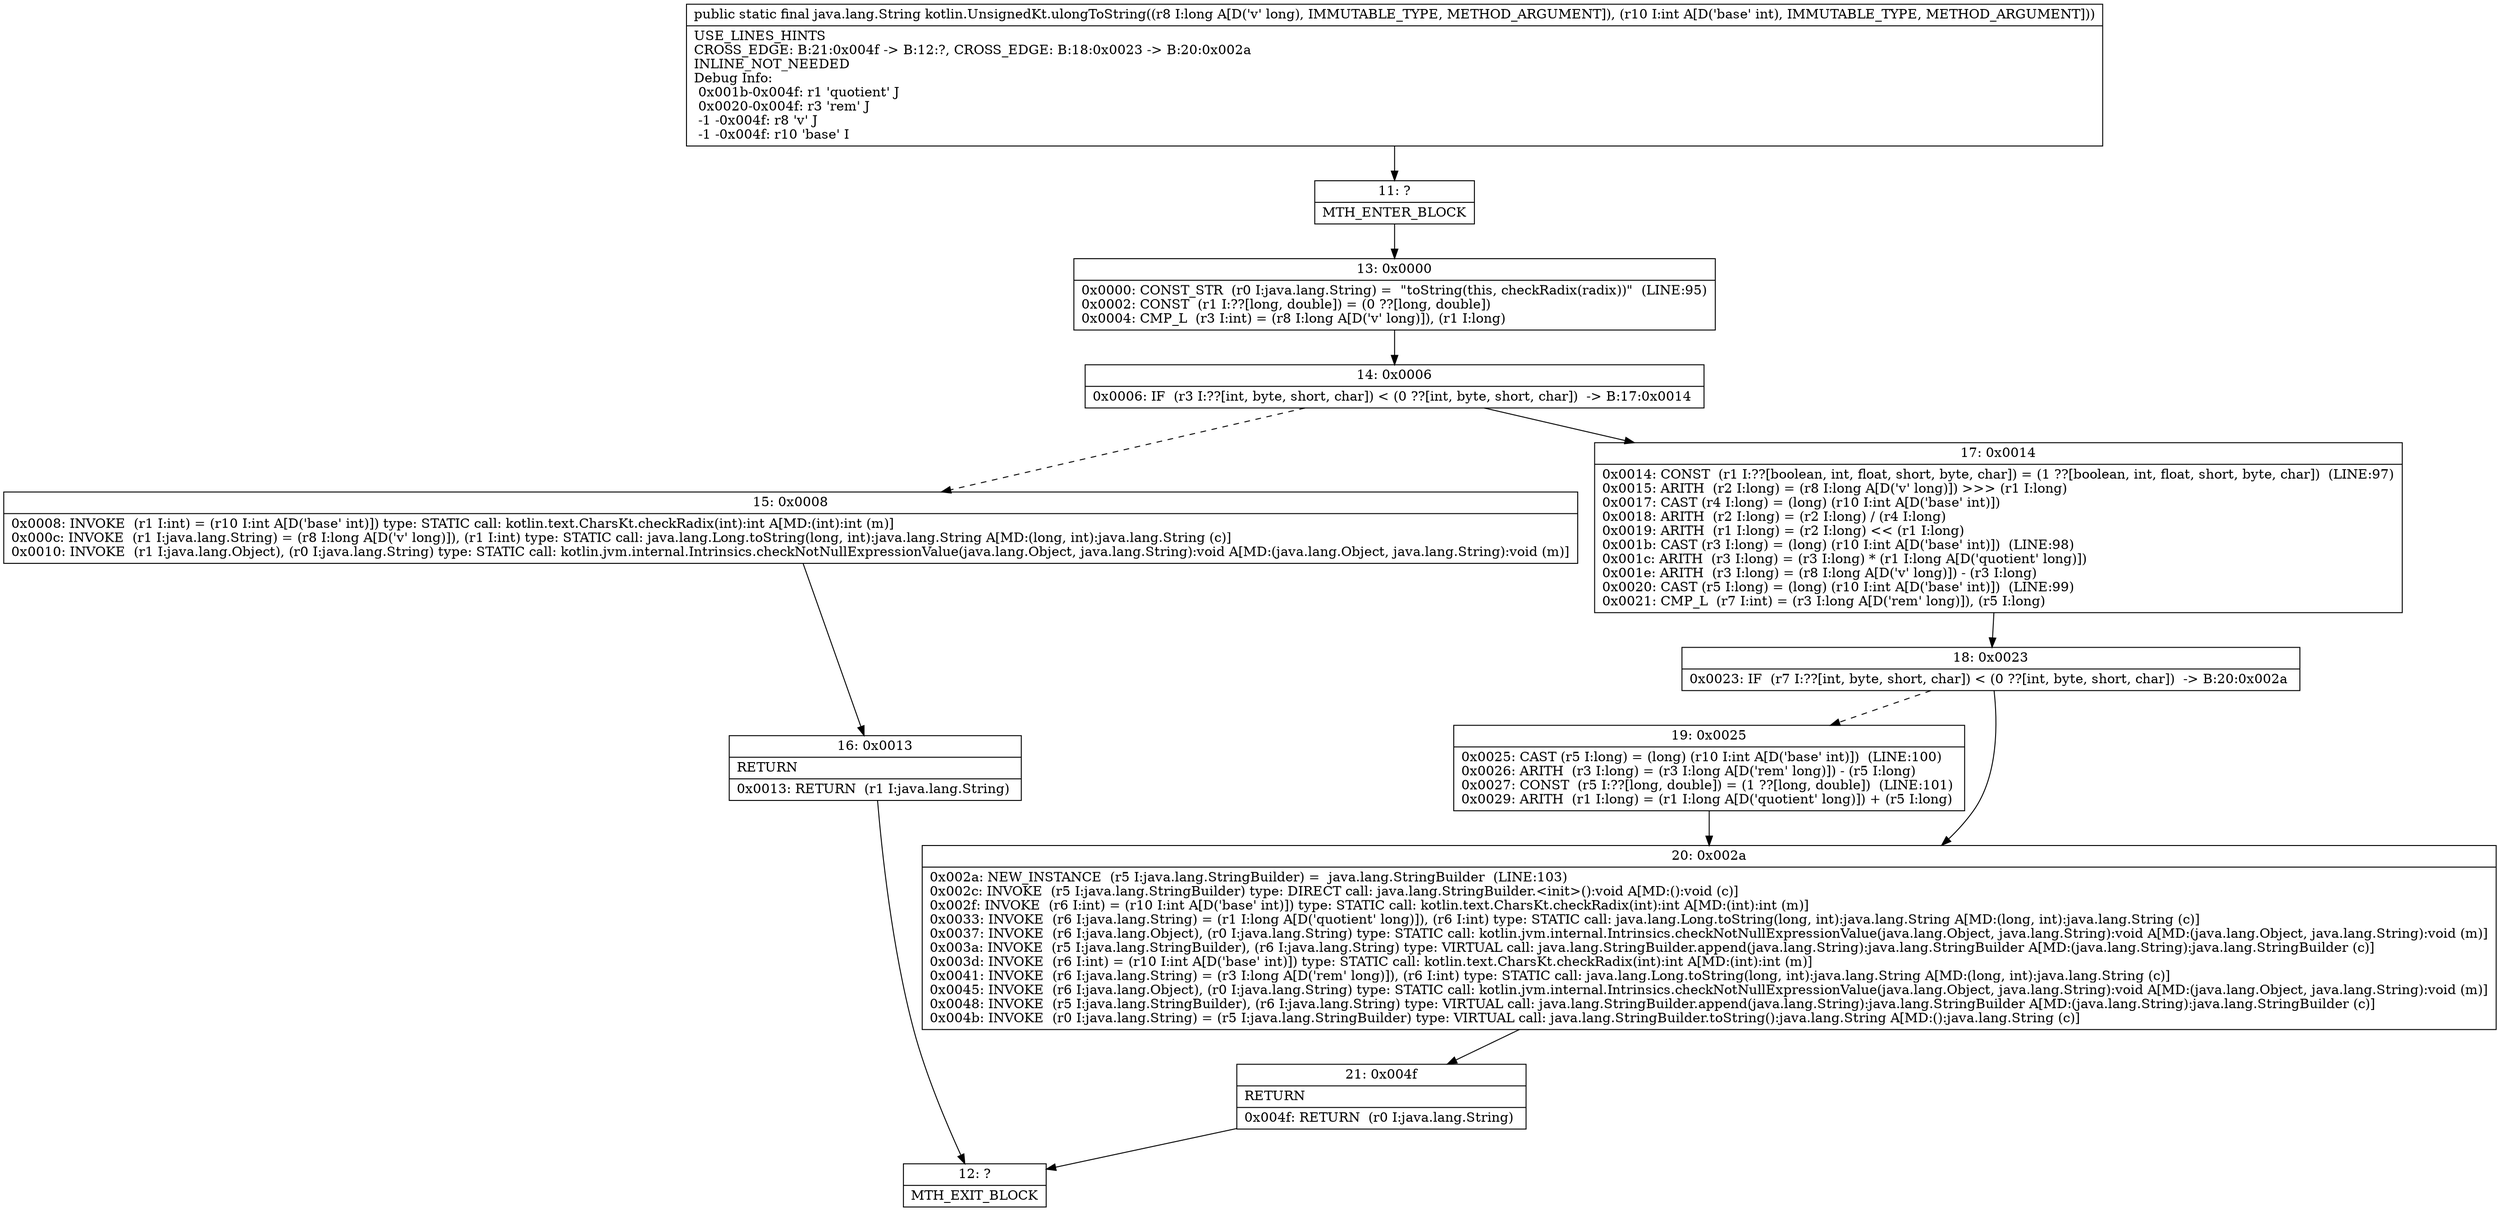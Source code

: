 digraph "CFG forkotlin.UnsignedKt.ulongToString(JI)Ljava\/lang\/String;" {
Node_11 [shape=record,label="{11\:\ ?|MTH_ENTER_BLOCK\l}"];
Node_13 [shape=record,label="{13\:\ 0x0000|0x0000: CONST_STR  (r0 I:java.lang.String) =  \"toString(this, checkRadix(radix))\"  (LINE:95)\l0x0002: CONST  (r1 I:??[long, double]) = (0 ??[long, double]) \l0x0004: CMP_L  (r3 I:int) = (r8 I:long A[D('v' long)]), (r1 I:long) \l}"];
Node_14 [shape=record,label="{14\:\ 0x0006|0x0006: IF  (r3 I:??[int, byte, short, char]) \< (0 ??[int, byte, short, char])  \-\> B:17:0x0014 \l}"];
Node_15 [shape=record,label="{15\:\ 0x0008|0x0008: INVOKE  (r1 I:int) = (r10 I:int A[D('base' int)]) type: STATIC call: kotlin.text.CharsKt.checkRadix(int):int A[MD:(int):int (m)]\l0x000c: INVOKE  (r1 I:java.lang.String) = (r8 I:long A[D('v' long)]), (r1 I:int) type: STATIC call: java.lang.Long.toString(long, int):java.lang.String A[MD:(long, int):java.lang.String (c)]\l0x0010: INVOKE  (r1 I:java.lang.Object), (r0 I:java.lang.String) type: STATIC call: kotlin.jvm.internal.Intrinsics.checkNotNullExpressionValue(java.lang.Object, java.lang.String):void A[MD:(java.lang.Object, java.lang.String):void (m)]\l}"];
Node_16 [shape=record,label="{16\:\ 0x0013|RETURN\l|0x0013: RETURN  (r1 I:java.lang.String) \l}"];
Node_12 [shape=record,label="{12\:\ ?|MTH_EXIT_BLOCK\l}"];
Node_17 [shape=record,label="{17\:\ 0x0014|0x0014: CONST  (r1 I:??[boolean, int, float, short, byte, char]) = (1 ??[boolean, int, float, short, byte, char])  (LINE:97)\l0x0015: ARITH  (r2 I:long) = (r8 I:long A[D('v' long)]) \>\>\> (r1 I:long) \l0x0017: CAST (r4 I:long) = (long) (r10 I:int A[D('base' int)]) \l0x0018: ARITH  (r2 I:long) = (r2 I:long) \/ (r4 I:long) \l0x0019: ARITH  (r1 I:long) = (r2 I:long) \<\< (r1 I:long) \l0x001b: CAST (r3 I:long) = (long) (r10 I:int A[D('base' int)])  (LINE:98)\l0x001c: ARITH  (r3 I:long) = (r3 I:long) * (r1 I:long A[D('quotient' long)]) \l0x001e: ARITH  (r3 I:long) = (r8 I:long A[D('v' long)]) \- (r3 I:long) \l0x0020: CAST (r5 I:long) = (long) (r10 I:int A[D('base' int)])  (LINE:99)\l0x0021: CMP_L  (r7 I:int) = (r3 I:long A[D('rem' long)]), (r5 I:long) \l}"];
Node_18 [shape=record,label="{18\:\ 0x0023|0x0023: IF  (r7 I:??[int, byte, short, char]) \< (0 ??[int, byte, short, char])  \-\> B:20:0x002a \l}"];
Node_19 [shape=record,label="{19\:\ 0x0025|0x0025: CAST (r5 I:long) = (long) (r10 I:int A[D('base' int)])  (LINE:100)\l0x0026: ARITH  (r3 I:long) = (r3 I:long A[D('rem' long)]) \- (r5 I:long) \l0x0027: CONST  (r5 I:??[long, double]) = (1 ??[long, double])  (LINE:101)\l0x0029: ARITH  (r1 I:long) = (r1 I:long A[D('quotient' long)]) + (r5 I:long) \l}"];
Node_20 [shape=record,label="{20\:\ 0x002a|0x002a: NEW_INSTANCE  (r5 I:java.lang.StringBuilder) =  java.lang.StringBuilder  (LINE:103)\l0x002c: INVOKE  (r5 I:java.lang.StringBuilder) type: DIRECT call: java.lang.StringBuilder.\<init\>():void A[MD:():void (c)]\l0x002f: INVOKE  (r6 I:int) = (r10 I:int A[D('base' int)]) type: STATIC call: kotlin.text.CharsKt.checkRadix(int):int A[MD:(int):int (m)]\l0x0033: INVOKE  (r6 I:java.lang.String) = (r1 I:long A[D('quotient' long)]), (r6 I:int) type: STATIC call: java.lang.Long.toString(long, int):java.lang.String A[MD:(long, int):java.lang.String (c)]\l0x0037: INVOKE  (r6 I:java.lang.Object), (r0 I:java.lang.String) type: STATIC call: kotlin.jvm.internal.Intrinsics.checkNotNullExpressionValue(java.lang.Object, java.lang.String):void A[MD:(java.lang.Object, java.lang.String):void (m)]\l0x003a: INVOKE  (r5 I:java.lang.StringBuilder), (r6 I:java.lang.String) type: VIRTUAL call: java.lang.StringBuilder.append(java.lang.String):java.lang.StringBuilder A[MD:(java.lang.String):java.lang.StringBuilder (c)]\l0x003d: INVOKE  (r6 I:int) = (r10 I:int A[D('base' int)]) type: STATIC call: kotlin.text.CharsKt.checkRadix(int):int A[MD:(int):int (m)]\l0x0041: INVOKE  (r6 I:java.lang.String) = (r3 I:long A[D('rem' long)]), (r6 I:int) type: STATIC call: java.lang.Long.toString(long, int):java.lang.String A[MD:(long, int):java.lang.String (c)]\l0x0045: INVOKE  (r6 I:java.lang.Object), (r0 I:java.lang.String) type: STATIC call: kotlin.jvm.internal.Intrinsics.checkNotNullExpressionValue(java.lang.Object, java.lang.String):void A[MD:(java.lang.Object, java.lang.String):void (m)]\l0x0048: INVOKE  (r5 I:java.lang.StringBuilder), (r6 I:java.lang.String) type: VIRTUAL call: java.lang.StringBuilder.append(java.lang.String):java.lang.StringBuilder A[MD:(java.lang.String):java.lang.StringBuilder (c)]\l0x004b: INVOKE  (r0 I:java.lang.String) = (r5 I:java.lang.StringBuilder) type: VIRTUAL call: java.lang.StringBuilder.toString():java.lang.String A[MD:():java.lang.String (c)]\l}"];
Node_21 [shape=record,label="{21\:\ 0x004f|RETURN\l|0x004f: RETURN  (r0 I:java.lang.String) \l}"];
MethodNode[shape=record,label="{public static final java.lang.String kotlin.UnsignedKt.ulongToString((r8 I:long A[D('v' long), IMMUTABLE_TYPE, METHOD_ARGUMENT]), (r10 I:int A[D('base' int), IMMUTABLE_TYPE, METHOD_ARGUMENT]))  | USE_LINES_HINTS\lCROSS_EDGE: B:21:0x004f \-\> B:12:?, CROSS_EDGE: B:18:0x0023 \-\> B:20:0x002a\lINLINE_NOT_NEEDED\lDebug Info:\l  0x001b\-0x004f: r1 'quotient' J\l  0x0020\-0x004f: r3 'rem' J\l  \-1 \-0x004f: r8 'v' J\l  \-1 \-0x004f: r10 'base' I\l}"];
MethodNode -> Node_11;Node_11 -> Node_13;
Node_13 -> Node_14;
Node_14 -> Node_15[style=dashed];
Node_14 -> Node_17;
Node_15 -> Node_16;
Node_16 -> Node_12;
Node_17 -> Node_18;
Node_18 -> Node_19[style=dashed];
Node_18 -> Node_20;
Node_19 -> Node_20;
Node_20 -> Node_21;
Node_21 -> Node_12;
}

